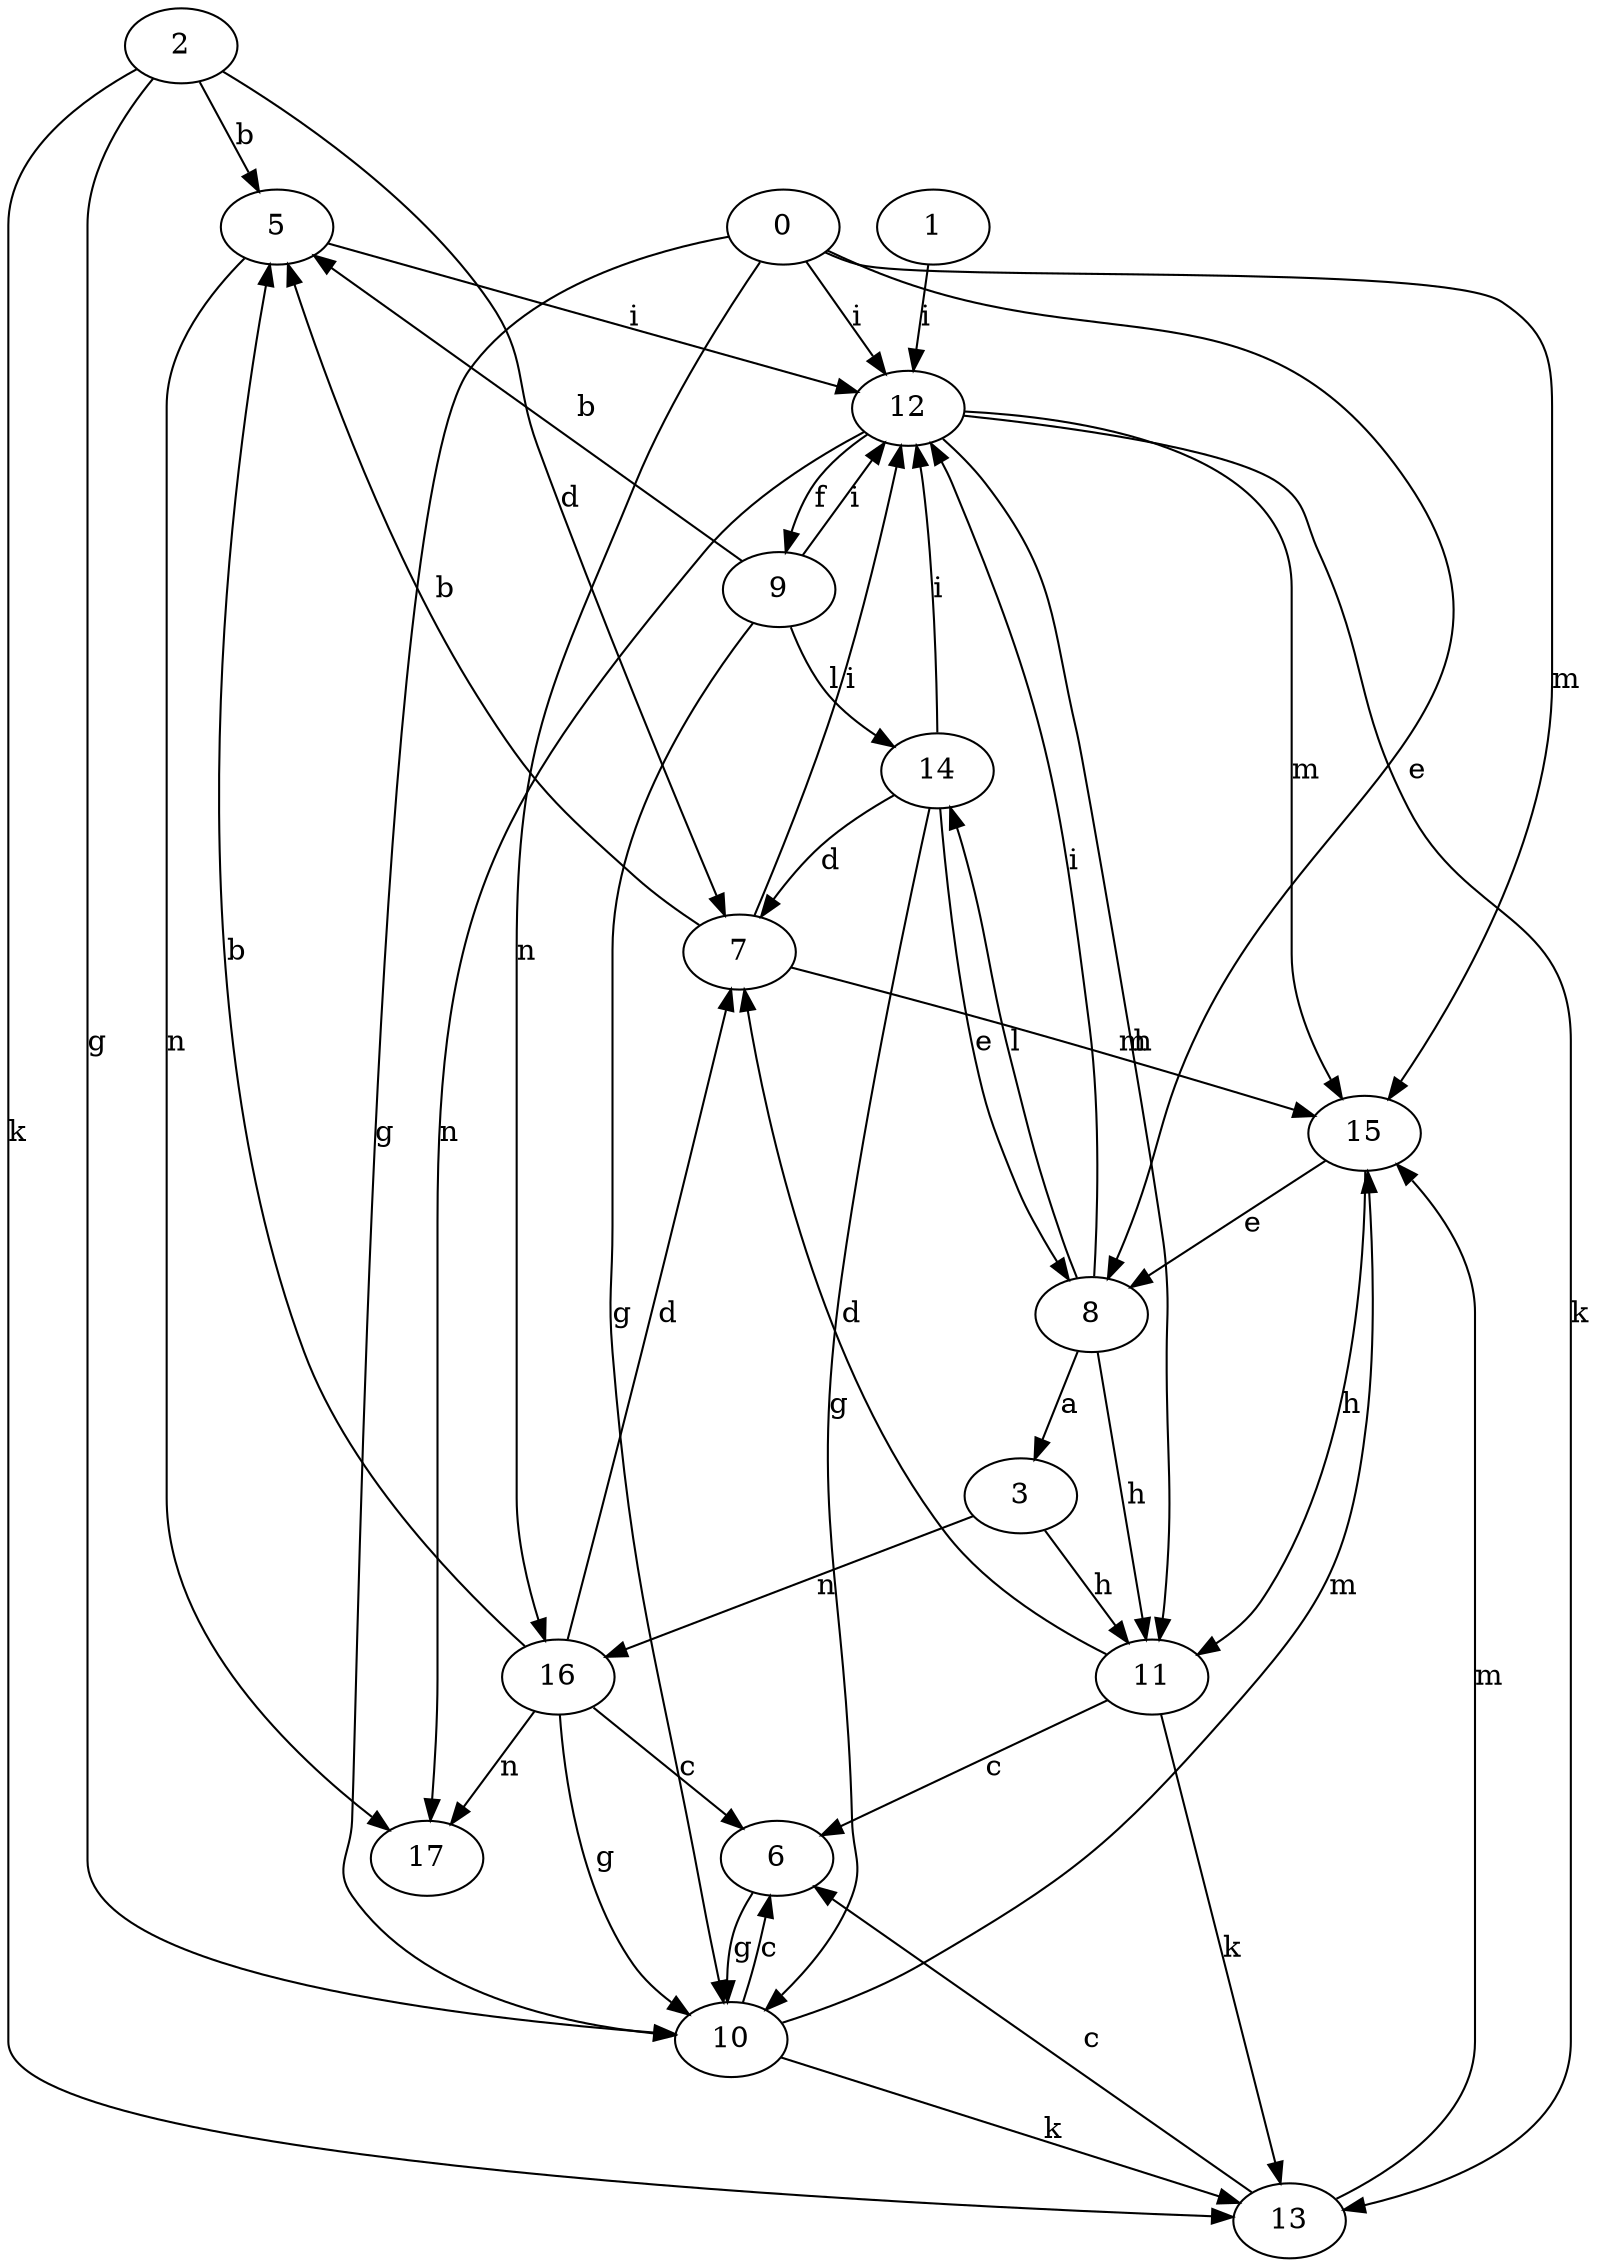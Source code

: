 strict digraph  {
2;
0;
3;
5;
6;
7;
8;
9;
10;
11;
12;
13;
1;
14;
15;
16;
17;
2 -> 5  [label=b];
2 -> 7  [label=d];
2 -> 10  [label=g];
2 -> 13  [label=k];
0 -> 8  [label=e];
0 -> 10  [label=g];
0 -> 12  [label=i];
0 -> 15  [label=m];
0 -> 16  [label=n];
3 -> 11  [label=h];
3 -> 16  [label=n];
5 -> 12  [label=i];
5 -> 17  [label=n];
6 -> 10  [label=g];
7 -> 5  [label=b];
7 -> 12  [label=i];
7 -> 15  [label=m];
8 -> 3  [label=a];
8 -> 11  [label=h];
8 -> 12  [label=i];
8 -> 14  [label=l];
9 -> 5  [label=b];
9 -> 10  [label=g];
9 -> 12  [label=i];
9 -> 14  [label=l];
10 -> 6  [label=c];
10 -> 13  [label=k];
10 -> 15  [label=m];
11 -> 6  [label=c];
11 -> 7  [label=d];
11 -> 13  [label=k];
12 -> 9  [label=f];
12 -> 11  [label=h];
12 -> 13  [label=k];
12 -> 15  [label=m];
12 -> 17  [label=n];
13 -> 6  [label=c];
13 -> 15  [label=m];
1 -> 12  [label=i];
14 -> 7  [label=d];
14 -> 8  [label=e];
14 -> 10  [label=g];
14 -> 12  [label=i];
15 -> 8  [label=e];
15 -> 11  [label=h];
16 -> 5  [label=b];
16 -> 6  [label=c];
16 -> 7  [label=d];
16 -> 10  [label=g];
16 -> 17  [label=n];
}
